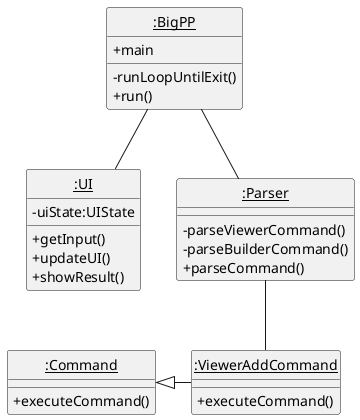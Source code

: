 @startuml
skinparam classAttributeIconSize 0

class "<u>:BigPP</u>" as BigPP
class "<u>:UI</u>" as UI
class "<u>:Parser</u>" as Parser
class "<u>:Command</u>" as Command
' class "<u>:BuilderEditNameCommand</u>" as BuilderEditNameCommand
class "<u>:ViewerAddCommand</u>" as ViewerAddCommand 

class BigPP {
    +main

    -runLoopUntilExit()
    +run()
}

class UI {
    -uiState:UIState

    +getInput()
    +updateUI()
    +showResult()
}

class Parser {

    -parseViewerCommand()
    -parseBuilderCommand()
    +parseCommand()
}

class Command {

    +executeCommand()
}

' class BuilderEditNameCommand {

'     +executeCommand()
' }

class ViewerAddCommand {

    +executeCommand()
}

BigPP -- UI
BigPP -- Parser
' Parser -- BuilderEditNameCommand
Parser -- ViewerAddCommand
' Command <|-right- BuilderEditNameCommand
Command <|-right- ViewerAddCommand

hide circle

@enduml